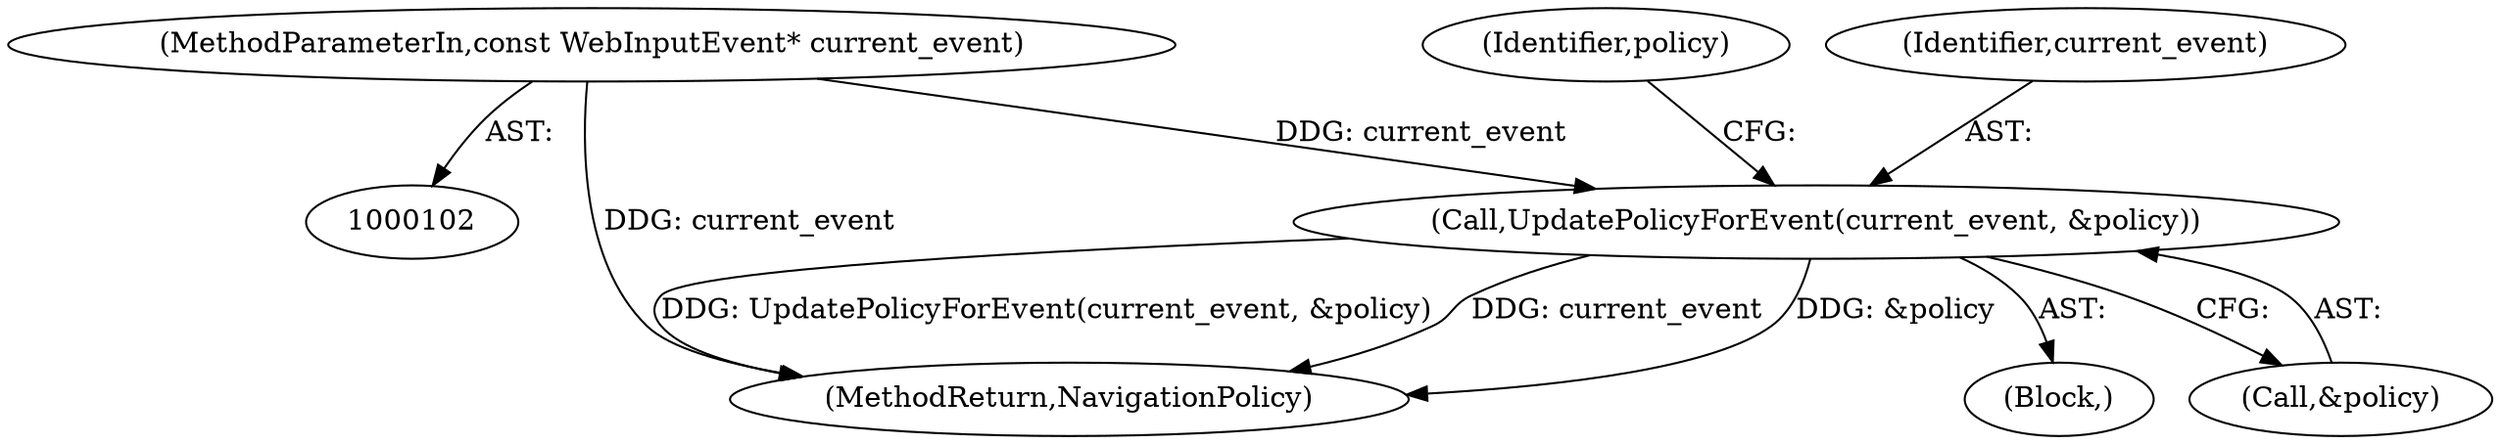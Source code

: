 digraph "1_Chrome_4379a7fcff8190aa7ba72307b398161c32102c52_1@pointer" {
"1000103" [label="(MethodParameterIn,const WebInputEvent* current_event)"];
"1000140" [label="(Call,UpdatePolicyForEvent(current_event, &policy))"];
"1000140" [label="(Call,UpdatePolicyForEvent(current_event, &policy))"];
"1000146" [label="(MethodReturn,NavigationPolicy)"];
"1000103" [label="(MethodParameterIn,const WebInputEvent* current_event)"];
"1000145" [label="(Identifier,policy)"];
"1000141" [label="(Identifier,current_event)"];
"1000105" [label="(Block,)"];
"1000142" [label="(Call,&policy)"];
"1000103" -> "1000102"  [label="AST: "];
"1000103" -> "1000146"  [label="DDG: current_event"];
"1000103" -> "1000140"  [label="DDG: current_event"];
"1000140" -> "1000105"  [label="AST: "];
"1000140" -> "1000142"  [label="CFG: "];
"1000141" -> "1000140"  [label="AST: "];
"1000142" -> "1000140"  [label="AST: "];
"1000145" -> "1000140"  [label="CFG: "];
"1000140" -> "1000146"  [label="DDG: &policy"];
"1000140" -> "1000146"  [label="DDG: UpdatePolicyForEvent(current_event, &policy)"];
"1000140" -> "1000146"  [label="DDG: current_event"];
}
